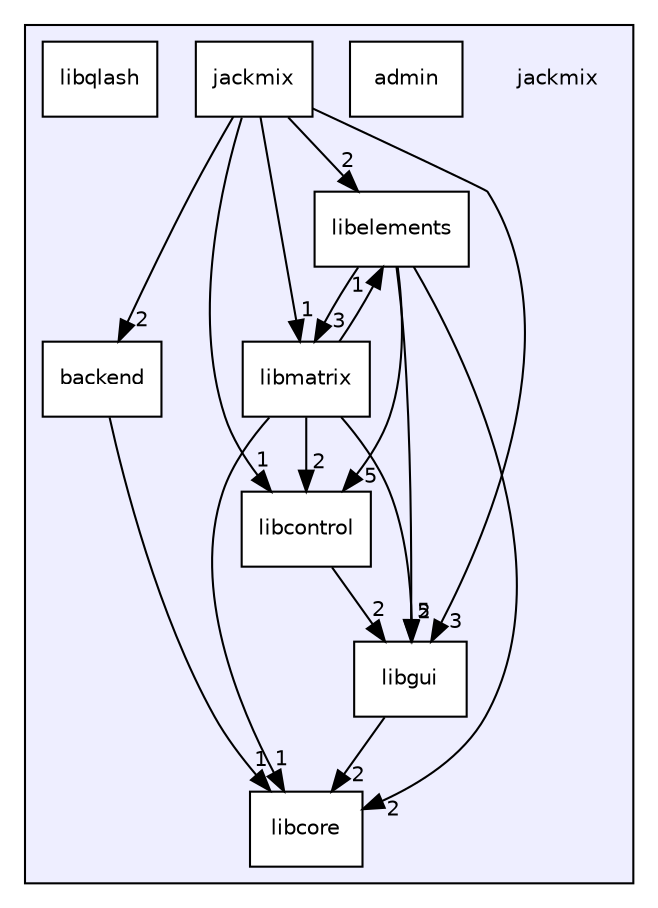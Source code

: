 digraph "jackmix" {
  compound=true
  node [ fontsize="10", fontname="Helvetica"];
  edge [ labelfontsize="10", labelfontname="Helvetica"];
  subgraph clusterdir_7c0bbce4cd396a4571ea5c6cec9a50e0 {
    graph [ bgcolor="#eeeeff", pencolor="black", label="" URL="dir_7c0bbce4cd396a4571ea5c6cec9a50e0.html"];
    dir_7c0bbce4cd396a4571ea5c6cec9a50e0 [shape=plaintext label="jackmix"];
  dir_48ba0c1f12a4e40f4ab307cdcfd3bbb9 [shape=box label="admin" fillcolor="white" style="filled" URL="dir_48ba0c1f12a4e40f4ab307cdcfd3bbb9.html"];
  dir_a06323ef1a8b0f12ac56e8be82b9f069 [shape=box label="backend" fillcolor="white" style="filled" URL="dir_a06323ef1a8b0f12ac56e8be82b9f069.html"];
  dir_c5fd8c97d127e11685cbd5ff658f7ff2 [shape=box label="jackmix" fillcolor="white" style="filled" URL="dir_c5fd8c97d127e11685cbd5ff658f7ff2.html"];
  dir_70c6907c7d9efce41bc35cc3013ec340 [shape=box label="libcontrol" fillcolor="white" style="filled" URL="dir_70c6907c7d9efce41bc35cc3013ec340.html"];
  dir_25cec6d452541f07d11c957df3be294b [shape=box label="libcore" fillcolor="white" style="filled" URL="dir_25cec6d452541f07d11c957df3be294b.html"];
  dir_2e737deeb30ed4a8f3a088e584c748ab [shape=box label="libelements" fillcolor="white" style="filled" URL="dir_2e737deeb30ed4a8f3a088e584c748ab.html"];
  dir_ce52b5846c29bdd7bdc71d544c3994c8 [shape=box label="libgui" fillcolor="white" style="filled" URL="dir_ce52b5846c29bdd7bdc71d544c3994c8.html"];
  dir_ba957b60f74d9f598e92270e2c8e5c46 [shape=box label="libmatrix" fillcolor="white" style="filled" URL="dir_ba957b60f74d9f598e92270e2c8e5c46.html"];
  dir_bc527b308dfd8c7c91a888f5a3d9f4b9 [shape=box label="libqlash" fillcolor="white" style="filled" URL="dir_bc527b308dfd8c7c91a888f5a3d9f4b9.html"];
  }
  dir_2e737deeb30ed4a8f3a088e584c748ab->dir_25cec6d452541f07d11c957df3be294b [headlabel="2", labeldistance=1.5 headhref="dir_000002_000003.html"];
  dir_2e737deeb30ed4a8f3a088e584c748ab->dir_70c6907c7d9efce41bc35cc3013ec340 [headlabel="5", labeldistance=1.5 headhref="dir_000002_000004.html"];
  dir_2e737deeb30ed4a8f3a088e584c748ab->dir_ba957b60f74d9f598e92270e2c8e5c46 [headlabel="3", labeldistance=1.5 headhref="dir_000002_000007.html"];
  dir_2e737deeb30ed4a8f3a088e584c748ab->dir_ce52b5846c29bdd7bdc71d544c3994c8 [headlabel="5", labeldistance=1.5 headhref="dir_000002_000001.html"];
  dir_ce52b5846c29bdd7bdc71d544c3994c8->dir_25cec6d452541f07d11c957df3be294b [headlabel="2", labeldistance=1.5 headhref="dir_000001_000003.html"];
  dir_70c6907c7d9efce41bc35cc3013ec340->dir_ce52b5846c29bdd7bdc71d544c3994c8 [headlabel="2", labeldistance=1.5 headhref="dir_000004_000001.html"];
  dir_a06323ef1a8b0f12ac56e8be82b9f069->dir_25cec6d452541f07d11c957df3be294b [headlabel="1", labeldistance=1.5 headhref="dir_000005_000003.html"];
  dir_ba957b60f74d9f598e92270e2c8e5c46->dir_25cec6d452541f07d11c957df3be294b [headlabel="1", labeldistance=1.5 headhref="dir_000007_000003.html"];
  dir_ba957b60f74d9f598e92270e2c8e5c46->dir_2e737deeb30ed4a8f3a088e584c748ab [headlabel="1", labeldistance=1.5 headhref="dir_000007_000002.html"];
  dir_ba957b60f74d9f598e92270e2c8e5c46->dir_70c6907c7d9efce41bc35cc3013ec340 [headlabel="2", labeldistance=1.5 headhref="dir_000007_000004.html"];
  dir_ba957b60f74d9f598e92270e2c8e5c46->dir_ce52b5846c29bdd7bdc71d544c3994c8 [headlabel="2", labeldistance=1.5 headhref="dir_000007_000001.html"];
  dir_c5fd8c97d127e11685cbd5ff658f7ff2->dir_2e737deeb30ed4a8f3a088e584c748ab [headlabel="2", labeldistance=1.5 headhref="dir_000006_000002.html"];
  dir_c5fd8c97d127e11685cbd5ff658f7ff2->dir_70c6907c7d9efce41bc35cc3013ec340 [headlabel="1", labeldistance=1.5 headhref="dir_000006_000004.html"];
  dir_c5fd8c97d127e11685cbd5ff658f7ff2->dir_a06323ef1a8b0f12ac56e8be82b9f069 [headlabel="2", labeldistance=1.5 headhref="dir_000006_000005.html"];
  dir_c5fd8c97d127e11685cbd5ff658f7ff2->dir_ba957b60f74d9f598e92270e2c8e5c46 [headlabel="1", labeldistance=1.5 headhref="dir_000006_000007.html"];
  dir_c5fd8c97d127e11685cbd5ff658f7ff2->dir_ce52b5846c29bdd7bdc71d544c3994c8 [headlabel="3", labeldistance=1.5 headhref="dir_000006_000001.html"];
}

